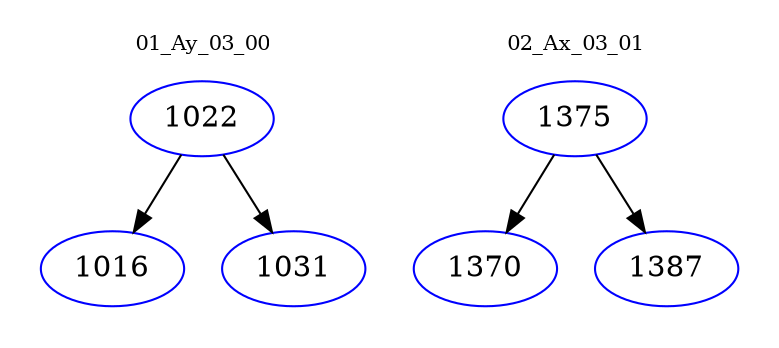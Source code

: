digraph{
subgraph cluster_0 {
color = white
label = "01_Ay_03_00";
fontsize=10;
T0_1022 [label="1022", color="blue"]
T0_1022 -> T0_1016 [color="black"]
T0_1016 [label="1016", color="blue"]
T0_1022 -> T0_1031 [color="black"]
T0_1031 [label="1031", color="blue"]
}
subgraph cluster_1 {
color = white
label = "02_Ax_03_01";
fontsize=10;
T1_1375 [label="1375", color="blue"]
T1_1375 -> T1_1370 [color="black"]
T1_1370 [label="1370", color="blue"]
T1_1375 -> T1_1387 [color="black"]
T1_1387 [label="1387", color="blue"]
}
}
